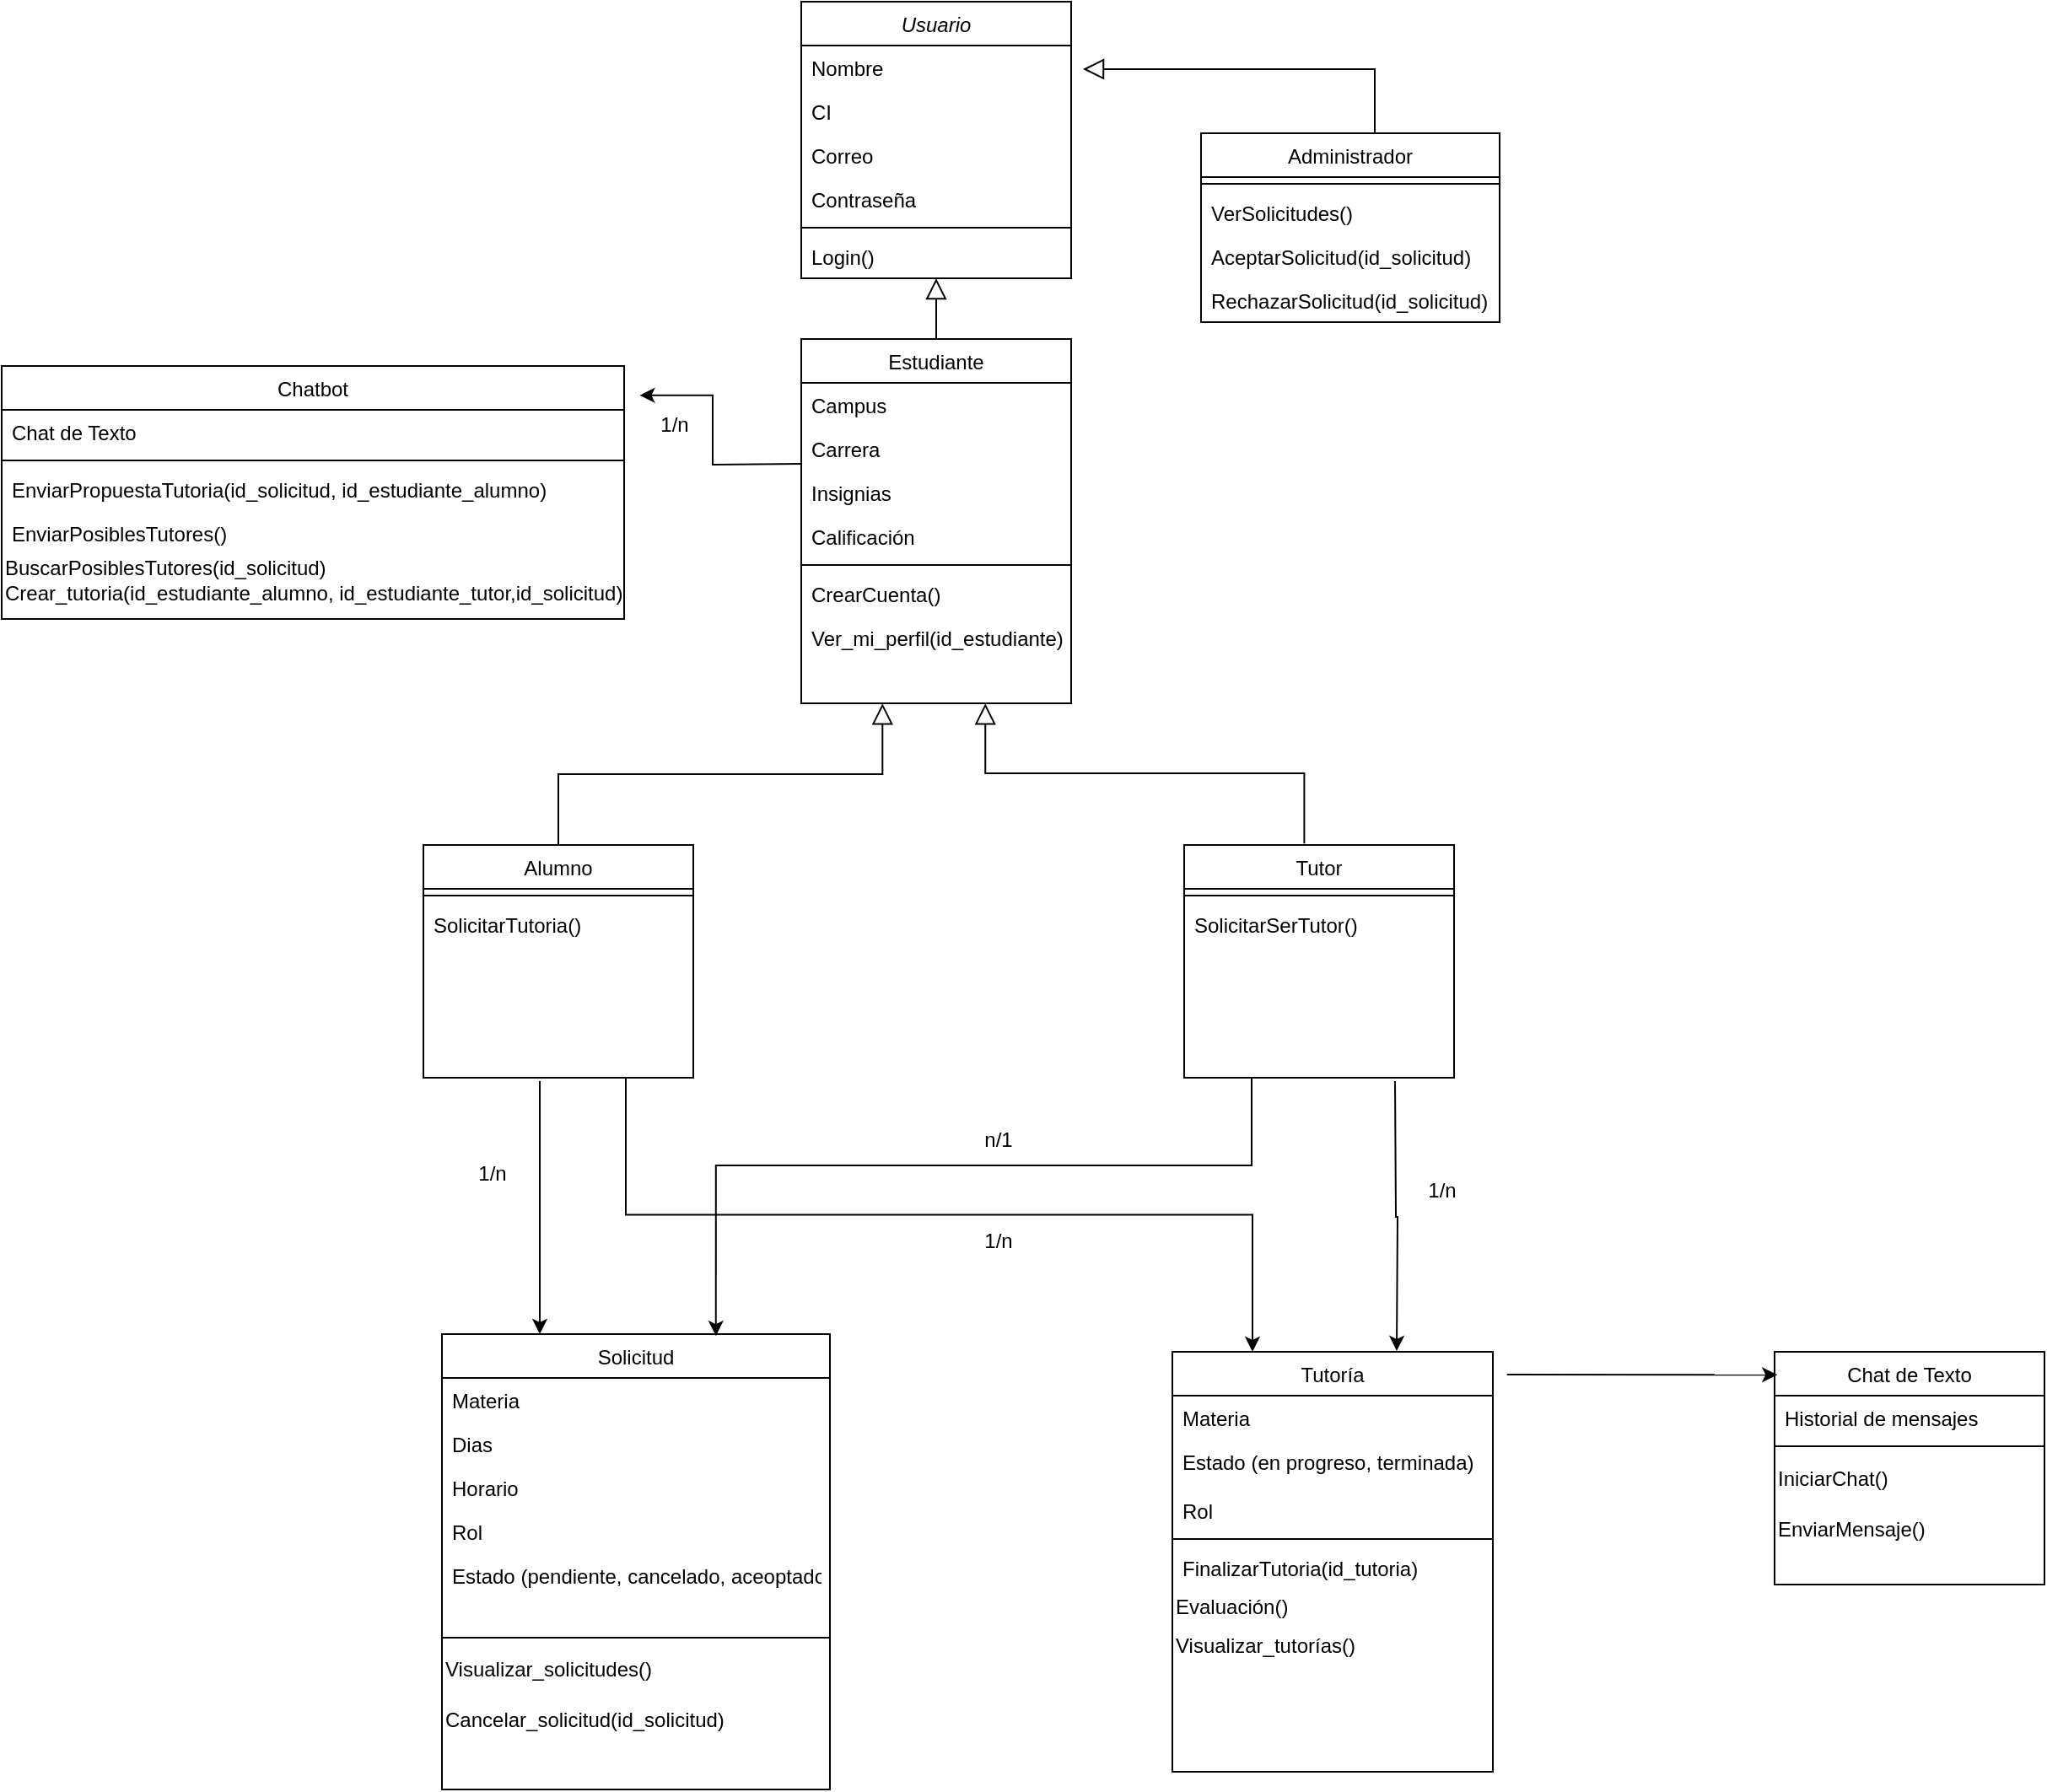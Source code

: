 <mxfile version="22.0.4" type="github">
  <diagram id="C5RBs43oDa-KdzZeNtuy" name="Page-1">
    <mxGraphModel dx="2442" dy="871" grid="0" gridSize="10" guides="1" tooltips="1" connect="1" arrows="1" fold="1" page="1" pageScale="1" pageWidth="827" pageHeight="1169" math="0" shadow="0">
      <root>
        <mxCell id="WIyWlLk6GJQsqaUBKTNV-0" />
        <mxCell id="WIyWlLk6GJQsqaUBKTNV-1" parent="WIyWlLk6GJQsqaUBKTNV-0" />
        <mxCell id="LoxbZ-BBBxb4CLW1c9WT-0" value="Usuario" style="swimlane;fontStyle=2;align=center;verticalAlign=top;childLayout=stackLayout;horizontal=1;startSize=26;horizontalStack=0;resizeParent=1;resizeLast=0;collapsible=1;marginBottom=0;rounded=0;shadow=0;strokeWidth=1;" parent="WIyWlLk6GJQsqaUBKTNV-1" vertex="1">
          <mxGeometry x="-197" width="160" height="164" as="geometry">
            <mxRectangle x="230" y="140" width="160" height="26" as="alternateBounds" />
          </mxGeometry>
        </mxCell>
        <mxCell id="LoxbZ-BBBxb4CLW1c9WT-1" value="Nombre" style="text;align=left;verticalAlign=top;spacingLeft=4;spacingRight=4;overflow=hidden;rotatable=0;points=[[0,0.5],[1,0.5]];portConstraint=eastwest;" parent="LoxbZ-BBBxb4CLW1c9WT-0" vertex="1">
          <mxGeometry y="26" width="160" height="26" as="geometry" />
        </mxCell>
        <mxCell id="LoxbZ-BBBxb4CLW1c9WT-2" value="CI" style="text;align=left;verticalAlign=top;spacingLeft=4;spacingRight=4;overflow=hidden;rotatable=0;points=[[0,0.5],[1,0.5]];portConstraint=eastwest;rounded=0;shadow=0;html=0;" parent="LoxbZ-BBBxb4CLW1c9WT-0" vertex="1">
          <mxGeometry y="52" width="160" height="26" as="geometry" />
        </mxCell>
        <mxCell id="LoxbZ-BBBxb4CLW1c9WT-3" value="Correo" style="text;align=left;verticalAlign=top;spacingLeft=4;spacingRight=4;overflow=hidden;rotatable=0;points=[[0,0.5],[1,0.5]];portConstraint=eastwest;rounded=0;shadow=0;html=0;" parent="LoxbZ-BBBxb4CLW1c9WT-0" vertex="1">
          <mxGeometry y="78" width="160" height="26" as="geometry" />
        </mxCell>
        <mxCell id="LoxbZ-BBBxb4CLW1c9WT-4" value="Contraseña" style="text;align=left;verticalAlign=top;spacingLeft=4;spacingRight=4;overflow=hidden;rotatable=0;points=[[0,0.5],[1,0.5]];portConstraint=eastwest;rounded=0;shadow=0;html=0;" parent="LoxbZ-BBBxb4CLW1c9WT-0" vertex="1">
          <mxGeometry y="104" width="160" height="26" as="geometry" />
        </mxCell>
        <mxCell id="LoxbZ-BBBxb4CLW1c9WT-5" value="" style="line;html=1;strokeWidth=1;align=left;verticalAlign=middle;spacingTop=-1;spacingLeft=3;spacingRight=3;rotatable=0;labelPosition=right;points=[];portConstraint=eastwest;" parent="LoxbZ-BBBxb4CLW1c9WT-0" vertex="1">
          <mxGeometry y="130" width="160" height="8" as="geometry" />
        </mxCell>
        <mxCell id="LoxbZ-BBBxb4CLW1c9WT-6" value="Login()" style="text;align=left;verticalAlign=top;spacingLeft=4;spacingRight=4;overflow=hidden;rotatable=0;points=[[0,0.5],[1,0.5]];portConstraint=eastwest;rounded=0;shadow=0;html=0;" parent="LoxbZ-BBBxb4CLW1c9WT-0" vertex="1">
          <mxGeometry y="138" width="160" height="26" as="geometry" />
        </mxCell>
        <mxCell id="LoxbZ-BBBxb4CLW1c9WT-7" value="Estudiante" style="swimlane;fontStyle=0;align=center;verticalAlign=top;childLayout=stackLayout;horizontal=1;startSize=26;horizontalStack=0;resizeParent=1;resizeLast=0;collapsible=1;marginBottom=0;rounded=0;shadow=0;strokeWidth=1;" parent="WIyWlLk6GJQsqaUBKTNV-1" vertex="1">
          <mxGeometry x="-197" y="200" width="160" height="216" as="geometry">
            <mxRectangle x="130" y="380" width="160" height="26" as="alternateBounds" />
          </mxGeometry>
        </mxCell>
        <mxCell id="LoxbZ-BBBxb4CLW1c9WT-8" value="Campus" style="text;align=left;verticalAlign=top;spacingLeft=4;spacingRight=4;overflow=hidden;rotatable=0;points=[[0,0.5],[1,0.5]];portConstraint=eastwest;" parent="LoxbZ-BBBxb4CLW1c9WT-7" vertex="1">
          <mxGeometry y="26" width="160" height="26" as="geometry" />
        </mxCell>
        <mxCell id="LoxbZ-BBBxb4CLW1c9WT-9" value="Carrera" style="text;align=left;verticalAlign=top;spacingLeft=4;spacingRight=4;overflow=hidden;rotatable=0;points=[[0,0.5],[1,0.5]];portConstraint=eastwest;rounded=0;shadow=0;html=0;" parent="LoxbZ-BBBxb4CLW1c9WT-7" vertex="1">
          <mxGeometry y="52" width="160" height="26" as="geometry" />
        </mxCell>
        <mxCell id="LoxbZ-BBBxb4CLW1c9WT-10" value="Insignias" style="text;align=left;verticalAlign=top;spacingLeft=4;spacingRight=4;overflow=hidden;rotatable=0;points=[[0,0.5],[1,0.5]];portConstraint=eastwest;rounded=0;shadow=0;html=0;" parent="LoxbZ-BBBxb4CLW1c9WT-7" vertex="1">
          <mxGeometry y="78" width="160" height="26" as="geometry" />
        </mxCell>
        <mxCell id="LoxbZ-BBBxb4CLW1c9WT-11" value="Calificación" style="text;align=left;verticalAlign=top;spacingLeft=4;spacingRight=4;overflow=hidden;rotatable=0;points=[[0,0.5],[1,0.5]];portConstraint=eastwest;rounded=0;shadow=0;html=0;" parent="LoxbZ-BBBxb4CLW1c9WT-7" vertex="1">
          <mxGeometry y="104" width="160" height="26" as="geometry" />
        </mxCell>
        <mxCell id="LoxbZ-BBBxb4CLW1c9WT-12" value="" style="line;html=1;strokeWidth=1;align=left;verticalAlign=middle;spacingTop=-1;spacingLeft=3;spacingRight=3;rotatable=0;labelPosition=right;points=[];portConstraint=eastwest;" parent="LoxbZ-BBBxb4CLW1c9WT-7" vertex="1">
          <mxGeometry y="130" width="160" height="8" as="geometry" />
        </mxCell>
        <mxCell id="LoxbZ-BBBxb4CLW1c9WT-13" value="CrearCuenta()" style="text;align=left;verticalAlign=top;spacingLeft=4;spacingRight=4;overflow=hidden;rotatable=0;points=[[0,0.5],[1,0.5]];portConstraint=eastwest;rounded=0;shadow=0;html=0;" parent="LoxbZ-BBBxb4CLW1c9WT-7" vertex="1">
          <mxGeometry y="138" width="160" height="26" as="geometry" />
        </mxCell>
        <mxCell id="LoxbZ-BBBxb4CLW1c9WT-14" value="Ver_mi_perfil(id_estudiante)" style="text;align=left;verticalAlign=top;spacingLeft=4;spacingRight=4;overflow=hidden;rotatable=0;points=[[0,0.5],[1,0.5]];portConstraint=eastwest;rounded=0;shadow=0;html=0;" parent="LoxbZ-BBBxb4CLW1c9WT-7" vertex="1">
          <mxGeometry y="164" width="160" height="26" as="geometry" />
        </mxCell>
        <mxCell id="LoxbZ-BBBxb4CLW1c9WT-16" value="" style="endArrow=block;endSize=10;endFill=0;shadow=0;strokeWidth=1;rounded=0;edgeStyle=elbowEdgeStyle;elbow=vertical;exitX=0.5;exitY=0;exitDx=0;exitDy=0;" parent="WIyWlLk6GJQsqaUBKTNV-1" source="LoxbZ-BBBxb4CLW1c9WT-7" target="LoxbZ-BBBxb4CLW1c9WT-6" edge="1">
          <mxGeometry width="160" relative="1" as="geometry">
            <mxPoint x="-277" y="340" as="sourcePoint" />
            <mxPoint x="-207" y="148" as="targetPoint" />
          </mxGeometry>
        </mxCell>
        <mxCell id="LoxbZ-BBBxb4CLW1c9WT-17" value="Administrador" style="swimlane;fontStyle=0;align=center;verticalAlign=top;childLayout=stackLayout;horizontal=1;startSize=26;horizontalStack=0;resizeParent=1;resizeLast=0;collapsible=1;marginBottom=0;rounded=0;shadow=0;strokeWidth=1;" parent="WIyWlLk6GJQsqaUBKTNV-1" vertex="1">
          <mxGeometry x="40" y="78" width="177" height="112" as="geometry">
            <mxRectangle x="340" y="380" width="170" height="26" as="alternateBounds" />
          </mxGeometry>
        </mxCell>
        <mxCell id="LoxbZ-BBBxb4CLW1c9WT-19" value="" style="line;html=1;strokeWidth=1;align=left;verticalAlign=middle;spacingTop=-1;spacingLeft=3;spacingRight=3;rotatable=0;labelPosition=right;points=[];portConstraint=eastwest;" parent="LoxbZ-BBBxb4CLW1c9WT-17" vertex="1">
          <mxGeometry y="26" width="177" height="8" as="geometry" />
        </mxCell>
        <mxCell id="LoxbZ-BBBxb4CLW1c9WT-20" value="VerSolicitudes()" style="text;align=left;verticalAlign=top;spacingLeft=4;spacingRight=4;overflow=hidden;rotatable=0;points=[[0,0.5],[1,0.5]];portConstraint=eastwest;" parent="LoxbZ-BBBxb4CLW1c9WT-17" vertex="1">
          <mxGeometry y="34" width="177" height="26" as="geometry" />
        </mxCell>
        <mxCell id="LoxbZ-BBBxb4CLW1c9WT-21" value="AceptarSolicitud(id_solicitud)" style="text;align=left;verticalAlign=top;spacingLeft=4;spacingRight=4;overflow=hidden;rotatable=0;points=[[0,0.5],[1,0.5]];portConstraint=eastwest;" parent="LoxbZ-BBBxb4CLW1c9WT-17" vertex="1">
          <mxGeometry y="60" width="177" height="26" as="geometry" />
        </mxCell>
        <mxCell id="C6bVtd2_61c9-cEvLfGj-0" value="RechazarSolicitud(id_solicitud)" style="text;align=left;verticalAlign=top;spacingLeft=4;spacingRight=4;overflow=hidden;rotatable=0;points=[[0,0.5],[1,0.5]];portConstraint=eastwest;" vertex="1" parent="LoxbZ-BBBxb4CLW1c9WT-17">
          <mxGeometry y="86" width="177" height="26" as="geometry" />
        </mxCell>
        <mxCell id="LoxbZ-BBBxb4CLW1c9WT-23" value="" style="endArrow=block;endSize=10;endFill=0;shadow=0;strokeWidth=1;rounded=0;edgeStyle=elbowEdgeStyle;elbow=vertical;" parent="WIyWlLk6GJQsqaUBKTNV-1" source="LoxbZ-BBBxb4CLW1c9WT-17" edge="1">
          <mxGeometry width="160" relative="1" as="geometry">
            <mxPoint x="-187" y="363" as="sourcePoint" />
            <mxPoint x="-30" y="40" as="targetPoint" />
            <Array as="points">
              <mxPoint x="143" y="40" />
            </Array>
          </mxGeometry>
        </mxCell>
        <mxCell id="LoxbZ-BBBxb4CLW1c9WT-24" value="Alumno" style="swimlane;fontStyle=0;align=center;verticalAlign=top;childLayout=stackLayout;horizontal=1;startSize=26;horizontalStack=0;resizeParent=1;resizeLast=0;collapsible=1;marginBottom=0;rounded=0;shadow=0;strokeWidth=1;" parent="WIyWlLk6GJQsqaUBKTNV-1" vertex="1">
          <mxGeometry x="-421" y="500" width="160" height="138" as="geometry">
            <mxRectangle x="130" y="380" width="160" height="26" as="alternateBounds" />
          </mxGeometry>
        </mxCell>
        <mxCell id="LoxbZ-BBBxb4CLW1c9WT-25" value="" style="line;html=1;strokeWidth=1;align=left;verticalAlign=middle;spacingTop=-1;spacingLeft=3;spacingRight=3;rotatable=0;labelPosition=right;points=[];portConstraint=eastwest;" parent="LoxbZ-BBBxb4CLW1c9WT-24" vertex="1">
          <mxGeometry y="26" width="160" height="8" as="geometry" />
        </mxCell>
        <mxCell id="LoxbZ-BBBxb4CLW1c9WT-26" value="SolicitarTutoria()" style="text;align=left;verticalAlign=top;spacingLeft=4;spacingRight=4;overflow=hidden;rotatable=0;points=[[0,0.5],[1,0.5]];portConstraint=eastwest;fontStyle=0" parent="LoxbZ-BBBxb4CLW1c9WT-24" vertex="1">
          <mxGeometry y="34" width="160" height="26" as="geometry" />
        </mxCell>
        <mxCell id="LoxbZ-BBBxb4CLW1c9WT-28" value="Tutor" style="swimlane;fontStyle=0;align=center;verticalAlign=top;childLayout=stackLayout;horizontal=1;startSize=26;horizontalStack=0;resizeParent=1;resizeLast=0;collapsible=1;marginBottom=0;rounded=0;shadow=0;strokeWidth=1;" parent="WIyWlLk6GJQsqaUBKTNV-1" vertex="1">
          <mxGeometry x="30" y="500" width="160" height="138" as="geometry">
            <mxRectangle x="130" y="380" width="160" height="26" as="alternateBounds" />
          </mxGeometry>
        </mxCell>
        <mxCell id="LoxbZ-BBBxb4CLW1c9WT-29" value="" style="line;html=1;strokeWidth=1;align=left;verticalAlign=middle;spacingTop=-1;spacingLeft=3;spacingRight=3;rotatable=0;labelPosition=right;points=[];portConstraint=eastwest;" parent="LoxbZ-BBBxb4CLW1c9WT-28" vertex="1">
          <mxGeometry y="26" width="160" height="8" as="geometry" />
        </mxCell>
        <mxCell id="LoxbZ-BBBxb4CLW1c9WT-30" value="SolicitarSerTutor()" style="text;align=left;verticalAlign=top;spacingLeft=4;spacingRight=4;overflow=hidden;rotatable=0;points=[[0,0.5],[1,0.5]];portConstraint=eastwest;" parent="LoxbZ-BBBxb4CLW1c9WT-28" vertex="1">
          <mxGeometry y="34" width="160" height="26" as="geometry" />
        </mxCell>
        <mxCell id="LoxbZ-BBBxb4CLW1c9WT-31" value="Tutoría" style="swimlane;fontStyle=0;align=center;verticalAlign=top;childLayout=stackLayout;horizontal=1;startSize=26;horizontalStack=0;resizeParent=1;resizeLast=0;collapsible=1;marginBottom=0;rounded=0;shadow=0;strokeWidth=1;" parent="WIyWlLk6GJQsqaUBKTNV-1" vertex="1">
          <mxGeometry x="23" y="800.5" width="190" height="249" as="geometry">
            <mxRectangle x="340" y="380" width="170" height="26" as="alternateBounds" />
          </mxGeometry>
        </mxCell>
        <mxCell id="LoxbZ-BBBxb4CLW1c9WT-32" value="Materia" style="text;align=left;verticalAlign=top;spacingLeft=4;spacingRight=4;overflow=hidden;rotatable=0;points=[[0,0.5],[1,0.5]];portConstraint=eastwest;" parent="LoxbZ-BBBxb4CLW1c9WT-31" vertex="1">
          <mxGeometry y="26" width="190" height="26" as="geometry" />
        </mxCell>
        <mxCell id="LoxbZ-BBBxb4CLW1c9WT-33" value="Estado (en progreso, terminada)" style="text;align=left;verticalAlign=top;spacingLeft=4;spacingRight=4;overflow=hidden;rotatable=0;points=[[0,0.5],[1,0.5]];portConstraint=eastwest;" parent="LoxbZ-BBBxb4CLW1c9WT-31" vertex="1">
          <mxGeometry y="52" width="190" height="29" as="geometry" />
        </mxCell>
        <mxCell id="LoxbZ-BBBxb4CLW1c9WT-34" value="Rol" style="text;align=left;verticalAlign=top;spacingLeft=4;spacingRight=4;overflow=hidden;rotatable=0;points=[[0,0.5],[1,0.5]];portConstraint=eastwest;" parent="LoxbZ-BBBxb4CLW1c9WT-31" vertex="1">
          <mxGeometry y="81" width="190" height="26" as="geometry" />
        </mxCell>
        <mxCell id="LoxbZ-BBBxb4CLW1c9WT-35" value="" style="line;html=1;strokeWidth=1;align=left;verticalAlign=middle;spacingTop=-1;spacingLeft=3;spacingRight=3;rotatable=0;labelPosition=right;points=[];portConstraint=eastwest;" parent="LoxbZ-BBBxb4CLW1c9WT-31" vertex="1">
          <mxGeometry y="107" width="190" height="8" as="geometry" />
        </mxCell>
        <mxCell id="LoxbZ-BBBxb4CLW1c9WT-36" value="FinalizarTutoria(id_tutoria)" style="text;align=left;verticalAlign=top;spacingLeft=4;spacingRight=4;overflow=hidden;rotatable=0;points=[[0,0.5],[1,0.5]];portConstraint=eastwest;" parent="LoxbZ-BBBxb4CLW1c9WT-31" vertex="1">
          <mxGeometry y="115" width="190" height="22" as="geometry" />
        </mxCell>
        <mxCell id="LoxbZ-BBBxb4CLW1c9WT-37" value="&lt;span style=&quot;color: rgb(0, 0, 0); font-family: Helvetica; font-size: 12px; font-style: normal; font-variant-ligatures: normal; font-variant-caps: normal; font-weight: 400; letter-spacing: normal; orphans: 2; text-align: center; text-indent: 0px; text-transform: none; widows: 2; word-spacing: 0px; -webkit-text-stroke-width: 0px; background-color: rgb(255, 255, 255); text-decoration-thickness: initial; text-decoration-style: initial; text-decoration-color: initial; float: none; display: inline !important;&quot;&gt;Evaluación()&lt;/span&gt;" style="text;whiteSpace=wrap;html=1;" parent="LoxbZ-BBBxb4CLW1c9WT-31" vertex="1">
          <mxGeometry y="137" width="190" height="23" as="geometry" />
        </mxCell>
        <mxCell id="LoxbZ-BBBxb4CLW1c9WT-38" value="Visualizar_tutorías()" style="text;whiteSpace=wrap;html=1;" parent="LoxbZ-BBBxb4CLW1c9WT-31" vertex="1">
          <mxGeometry y="160" width="190" height="20" as="geometry" />
        </mxCell>
        <mxCell id="LoxbZ-BBBxb4CLW1c9WT-39" value="" style="endArrow=block;endSize=10;endFill=0;shadow=0;strokeWidth=1;rounded=0;edgeStyle=elbowEdgeStyle;elbow=vertical;exitX=0.5;exitY=0;exitDx=0;exitDy=0;entryX=0.301;entryY=1.003;entryDx=0;entryDy=0;entryPerimeter=0;" parent="WIyWlLk6GJQsqaUBKTNV-1" source="LoxbZ-BBBxb4CLW1c9WT-24" edge="1">
          <mxGeometry width="160" relative="1" as="geometry">
            <mxPoint x="-349" y="408" as="sourcePoint" />
            <mxPoint x="-148.84" y="416.078" as="targetPoint" />
            <Array as="points" />
          </mxGeometry>
        </mxCell>
        <mxCell id="LoxbZ-BBBxb4CLW1c9WT-40" value="" style="endArrow=block;endSize=10;endFill=0;shadow=0;strokeWidth=1;rounded=0;edgeStyle=elbowEdgeStyle;elbow=vertical;exitX=0.445;exitY=-0.006;exitDx=0;exitDy=0;exitPerimeter=0;entryX=0.682;entryY=1.003;entryDx=0;entryDy=0;entryPerimeter=0;" parent="WIyWlLk6GJQsqaUBKTNV-1" source="LoxbZ-BBBxb4CLW1c9WT-28" edge="1">
          <mxGeometry width="160" relative="1" as="geometry">
            <mxPoint x="-257" y="410" as="sourcePoint" />
            <mxPoint x="-87.88" y="416.078" as="targetPoint" />
          </mxGeometry>
        </mxCell>
        <mxCell id="LoxbZ-BBBxb4CLW1c9WT-41" value="Chatbot" style="swimlane;fontStyle=0;align=center;verticalAlign=top;childLayout=stackLayout;horizontal=1;startSize=26;horizontalStack=0;resizeParent=1;resizeLast=0;collapsible=1;marginBottom=0;rounded=0;shadow=0;strokeWidth=1;" parent="WIyWlLk6GJQsqaUBKTNV-1" vertex="1">
          <mxGeometry x="-671" y="216" width="369" height="150" as="geometry">
            <mxRectangle x="340" y="380" width="170" height="26" as="alternateBounds" />
          </mxGeometry>
        </mxCell>
        <mxCell id="LoxbZ-BBBxb4CLW1c9WT-42" value="Chat de Texto" style="text;align=left;verticalAlign=top;spacingLeft=4;spacingRight=4;overflow=hidden;rotatable=0;points=[[0,0.5],[1,0.5]];portConstraint=eastwest;" parent="LoxbZ-BBBxb4CLW1c9WT-41" vertex="1">
          <mxGeometry y="26" width="369" height="26" as="geometry" />
        </mxCell>
        <mxCell id="LoxbZ-BBBxb4CLW1c9WT-43" value="" style="line;html=1;strokeWidth=1;align=left;verticalAlign=middle;spacingTop=-1;spacingLeft=3;spacingRight=3;rotatable=0;labelPosition=right;points=[];portConstraint=eastwest;" parent="LoxbZ-BBBxb4CLW1c9WT-41" vertex="1">
          <mxGeometry y="52" width="369" height="8" as="geometry" />
        </mxCell>
        <mxCell id="LoxbZ-BBBxb4CLW1c9WT-44" value="EnviarPropuestaTutoria(id_solicitud, id_estudiante_alumno)" style="text;align=left;verticalAlign=top;spacingLeft=4;spacingRight=4;overflow=hidden;rotatable=0;points=[[0,0.5],[1,0.5]];portConstraint=eastwest;" parent="LoxbZ-BBBxb4CLW1c9WT-41" vertex="1">
          <mxGeometry y="60" width="369" height="26" as="geometry" />
        </mxCell>
        <mxCell id="LoxbZ-BBBxb4CLW1c9WT-45" value="EnviarPosiblesTutores()" style="text;align=left;verticalAlign=top;spacingLeft=4;spacingRight=4;overflow=hidden;rotatable=0;points=[[0,0.5],[1,0.5]];portConstraint=eastwest;" parent="LoxbZ-BBBxb4CLW1c9WT-41" vertex="1">
          <mxGeometry y="86" width="369" height="26" as="geometry" />
        </mxCell>
        <mxCell id="LoxbZ-BBBxb4CLW1c9WT-47" value="BuscarPosiblesTutores(id_solicitud)&lt;br&gt;Crear_tutoria(id_estudiante_alumno, id_estudiante_tutor,id_solicitud)" style="text;html=1;strokeColor=none;fillColor=none;align=left;verticalAlign=middle;whiteSpace=wrap;rounded=0;" parent="LoxbZ-BBBxb4CLW1c9WT-41" vertex="1">
          <mxGeometry y="112" width="369" height="30" as="geometry" />
        </mxCell>
        <mxCell id="LoxbZ-BBBxb4CLW1c9WT-48" value="Chat de Texto" style="swimlane;fontStyle=0;align=center;verticalAlign=top;childLayout=stackLayout;horizontal=1;startSize=26;horizontalStack=0;resizeParent=1;resizeLast=0;collapsible=1;marginBottom=0;rounded=0;shadow=0;strokeWidth=1;" parent="WIyWlLk6GJQsqaUBKTNV-1" vertex="1">
          <mxGeometry x="380" y="800.5" width="160" height="138" as="geometry">
            <mxRectangle x="340" y="380" width="170" height="26" as="alternateBounds" />
          </mxGeometry>
        </mxCell>
        <mxCell id="LoxbZ-BBBxb4CLW1c9WT-49" value="Historial de mensajes" style="text;align=left;verticalAlign=top;spacingLeft=4;spacingRight=4;overflow=hidden;rotatable=0;points=[[0,0.5],[1,0.5]];portConstraint=eastwest;" parent="LoxbZ-BBBxb4CLW1c9WT-48" vertex="1">
          <mxGeometry y="26" width="160" height="26" as="geometry" />
        </mxCell>
        <mxCell id="LoxbZ-BBBxb4CLW1c9WT-50" value="" style="line;html=1;strokeWidth=1;align=left;verticalAlign=middle;spacingTop=-1;spacingLeft=3;spacingRight=3;rotatable=0;labelPosition=right;points=[];portConstraint=eastwest;" parent="LoxbZ-BBBxb4CLW1c9WT-48" vertex="1">
          <mxGeometry y="52" width="160" height="8" as="geometry" />
        </mxCell>
        <mxCell id="LoxbZ-BBBxb4CLW1c9WT-51" value="IniciarChat()" style="text;html=1;strokeColor=none;fillColor=none;align=left;verticalAlign=middle;whiteSpace=wrap;rounded=0;" parent="LoxbZ-BBBxb4CLW1c9WT-48" vertex="1">
          <mxGeometry y="60" width="160" height="30" as="geometry" />
        </mxCell>
        <mxCell id="LoxbZ-BBBxb4CLW1c9WT-52" value="EnviarMensaje()" style="text;html=1;strokeColor=none;fillColor=none;align=left;verticalAlign=middle;whiteSpace=wrap;rounded=0;" parent="LoxbZ-BBBxb4CLW1c9WT-48" vertex="1">
          <mxGeometry y="90" width="160" height="30" as="geometry" />
        </mxCell>
        <mxCell id="LoxbZ-BBBxb4CLW1c9WT-53" value="" style="endArrow=classic;html=1;rounded=0;exitX=1.044;exitY=0.054;exitDx=0;exitDy=0;entryX=0.01;entryY=0.099;entryDx=0;entryDy=0;entryPerimeter=0;exitPerimeter=0;" parent="WIyWlLk6GJQsqaUBKTNV-1" source="LoxbZ-BBBxb4CLW1c9WT-31" target="LoxbZ-BBBxb4CLW1c9WT-48" edge="1">
          <mxGeometry width="50" height="50" relative="1" as="geometry">
            <mxPoint x="193" y="914" as="sourcePoint" />
            <mxPoint x="243" y="864" as="targetPoint" />
          </mxGeometry>
        </mxCell>
        <mxCell id="LoxbZ-BBBxb4CLW1c9WT-54" value="Solicitud" style="swimlane;fontStyle=0;align=center;verticalAlign=top;childLayout=stackLayout;horizontal=1;startSize=26;horizontalStack=0;resizeParent=1;resizeLast=0;collapsible=1;marginBottom=0;rounded=0;shadow=0;strokeWidth=1;" parent="WIyWlLk6GJQsqaUBKTNV-1" vertex="1">
          <mxGeometry x="-410" y="790" width="230" height="270" as="geometry">
            <mxRectangle x="340" y="380" width="170" height="26" as="alternateBounds" />
          </mxGeometry>
        </mxCell>
        <mxCell id="LoxbZ-BBBxb4CLW1c9WT-55" value="Materia" style="text;align=left;verticalAlign=top;spacingLeft=4;spacingRight=4;overflow=hidden;rotatable=0;points=[[0,0.5],[1,0.5]];portConstraint=eastwest;" parent="LoxbZ-BBBxb4CLW1c9WT-54" vertex="1">
          <mxGeometry y="26" width="230" height="26" as="geometry" />
        </mxCell>
        <mxCell id="LoxbZ-BBBxb4CLW1c9WT-56" value="Dias" style="text;align=left;verticalAlign=top;spacingLeft=4;spacingRight=4;overflow=hidden;rotatable=0;points=[[0,0.5],[1,0.5]];portConstraint=eastwest;" parent="LoxbZ-BBBxb4CLW1c9WT-54" vertex="1">
          <mxGeometry y="52" width="230" height="26" as="geometry" />
        </mxCell>
        <mxCell id="LoxbZ-BBBxb4CLW1c9WT-57" value="Horario" style="text;align=left;verticalAlign=top;spacingLeft=4;spacingRight=4;overflow=hidden;rotatable=0;points=[[0,0.5],[1,0.5]];portConstraint=eastwest;" parent="LoxbZ-BBBxb4CLW1c9WT-54" vertex="1">
          <mxGeometry y="78" width="230" height="26" as="geometry" />
        </mxCell>
        <mxCell id="LoxbZ-BBBxb4CLW1c9WT-58" value="Rol" style="text;align=left;verticalAlign=top;spacingLeft=4;spacingRight=4;overflow=hidden;rotatable=0;points=[[0,0.5],[1,0.5]];portConstraint=eastwest;" parent="LoxbZ-BBBxb4CLW1c9WT-54" vertex="1">
          <mxGeometry y="104" width="230" height="26" as="geometry" />
        </mxCell>
        <mxCell id="LoxbZ-BBBxb4CLW1c9WT-59" value="Estado (pendiente, cancelado, aceoptado)" style="text;align=left;verticalAlign=top;spacingLeft=4;spacingRight=4;overflow=hidden;rotatable=0;points=[[0,0.5],[1,0.5]];portConstraint=eastwest;" parent="LoxbZ-BBBxb4CLW1c9WT-54" vertex="1">
          <mxGeometry y="130" width="230" height="46" as="geometry" />
        </mxCell>
        <mxCell id="LoxbZ-BBBxb4CLW1c9WT-60" value="" style="line;html=1;strokeWidth=1;align=left;verticalAlign=middle;spacingTop=-1;spacingLeft=3;spacingRight=3;rotatable=0;labelPosition=right;points=[];portConstraint=eastwest;" parent="LoxbZ-BBBxb4CLW1c9WT-54" vertex="1">
          <mxGeometry y="176" width="230" height="8" as="geometry" />
        </mxCell>
        <mxCell id="LoxbZ-BBBxb4CLW1c9WT-61" value="Visualizar_solicitudes()" style="text;html=1;strokeColor=none;fillColor=none;align=left;verticalAlign=middle;whiteSpace=wrap;rounded=0;" parent="LoxbZ-BBBxb4CLW1c9WT-54" vertex="1">
          <mxGeometry y="184" width="230" height="30" as="geometry" />
        </mxCell>
        <mxCell id="c9Z6ZMW4_ZhZTcx_s8q3-0" value="Cancelar_solicitud(id_solicitud)" style="text;html=1;strokeColor=none;fillColor=none;align=left;verticalAlign=middle;whiteSpace=wrap;rounded=0;" parent="LoxbZ-BBBxb4CLW1c9WT-54" vertex="1">
          <mxGeometry y="214" width="230" height="30" as="geometry" />
        </mxCell>
        <mxCell id="LoxbZ-BBBxb4CLW1c9WT-62" style="edgeStyle=orthogonalEdgeStyle;rounded=0;orthogonalLoop=1;jettySize=auto;html=1;exitX=0.25;exitY=1;exitDx=0;exitDy=0;entryX=0.706;entryY=0.004;entryDx=0;entryDy=0;entryPerimeter=0;" parent="WIyWlLk6GJQsqaUBKTNV-1" source="LoxbZ-BBBxb4CLW1c9WT-28" target="LoxbZ-BBBxb4CLW1c9WT-54" edge="1">
          <mxGeometry relative="1" as="geometry">
            <Array as="points">
              <mxPoint x="70" y="690" />
              <mxPoint x="-248" y="690" />
            </Array>
          </mxGeometry>
        </mxCell>
        <mxCell id="LoxbZ-BBBxb4CLW1c9WT-69" style="edgeStyle=orthogonalEdgeStyle;rounded=0;orthogonalLoop=1;jettySize=auto;html=1;exitX=0.75;exitY=1;exitDx=0;exitDy=0;entryX=0.25;entryY=0;entryDx=0;entryDy=0;" parent="WIyWlLk6GJQsqaUBKTNV-1" source="LoxbZ-BBBxb4CLW1c9WT-24" target="LoxbZ-BBBxb4CLW1c9WT-31" edge="1">
          <mxGeometry relative="1" as="geometry">
            <mxPoint x="-205" y="598" as="sourcePoint" />
            <mxPoint x="-156" y="622" as="targetPoint" />
          </mxGeometry>
        </mxCell>
        <mxCell id="LoxbZ-BBBxb4CLW1c9WT-70" style="edgeStyle=orthogonalEdgeStyle;rounded=0;orthogonalLoop=1;jettySize=auto;html=1;" parent="WIyWlLk6GJQsqaUBKTNV-1" edge="1">
          <mxGeometry relative="1" as="geometry">
            <mxPoint x="155" y="640" as="sourcePoint" />
            <mxPoint x="156" y="800" as="targetPoint" />
          </mxGeometry>
        </mxCell>
        <mxCell id="LoxbZ-BBBxb4CLW1c9WT-71" value="n/1" style="text;html=1;strokeColor=none;fillColor=none;align=center;verticalAlign=middle;whiteSpace=wrap;rounded=0;" parent="WIyWlLk6GJQsqaUBKTNV-1" vertex="1">
          <mxGeometry x="-110" y="660" width="60" height="30" as="geometry" />
        </mxCell>
        <mxCell id="LoxbZ-BBBxb4CLW1c9WT-72" value="1/n" style="text;html=1;strokeColor=none;fillColor=none;align=center;verticalAlign=middle;whiteSpace=wrap;rounded=0;" parent="WIyWlLk6GJQsqaUBKTNV-1" vertex="1">
          <mxGeometry x="-110" y="720" width="60" height="30" as="geometry" />
        </mxCell>
        <mxCell id="LoxbZ-BBBxb4CLW1c9WT-74" style="edgeStyle=orthogonalEdgeStyle;rounded=0;orthogonalLoop=1;jettySize=auto;html=1;entryX=1.025;entryY=0.116;entryDx=0;entryDy=0;entryPerimeter=0;" parent="WIyWlLk6GJQsqaUBKTNV-1" target="LoxbZ-BBBxb4CLW1c9WT-41" edge="1">
          <mxGeometry relative="1" as="geometry">
            <mxPoint x="-197" y="274" as="sourcePoint" />
            <mxPoint x="-568" y="274" as="targetPoint" />
          </mxGeometry>
        </mxCell>
        <mxCell id="LoxbZ-BBBxb4CLW1c9WT-75" value="1/n" style="text;html=1;strokeColor=none;fillColor=none;align=center;verticalAlign=middle;whiteSpace=wrap;rounded=0;" parent="WIyWlLk6GJQsqaUBKTNV-1" vertex="1">
          <mxGeometry x="-302" y="236" width="60" height="30" as="geometry" />
        </mxCell>
        <mxCell id="LoxbZ-BBBxb4CLW1c9WT-27" style="edgeStyle=orthogonalEdgeStyle;rounded=0;orthogonalLoop=1;jettySize=auto;html=1;" parent="WIyWlLk6GJQsqaUBKTNV-1" edge="1">
          <mxGeometry relative="1" as="geometry">
            <mxPoint x="-352" y="640" as="sourcePoint" />
            <mxPoint x="-352" y="790" as="targetPoint" />
          </mxGeometry>
        </mxCell>
        <mxCell id="LoxbZ-BBBxb4CLW1c9WT-78" value="1/n" style="text;html=1;strokeColor=none;fillColor=none;align=center;verticalAlign=middle;whiteSpace=wrap;rounded=0;" parent="WIyWlLk6GJQsqaUBKTNV-1" vertex="1">
          <mxGeometry x="153" y="690" width="60" height="30" as="geometry" />
        </mxCell>
        <mxCell id="LoxbZ-BBBxb4CLW1c9WT-79" value="1/n" style="text;html=1;strokeColor=none;fillColor=none;align=center;verticalAlign=middle;whiteSpace=wrap;rounded=0;" parent="WIyWlLk6GJQsqaUBKTNV-1" vertex="1">
          <mxGeometry x="-410" y="680" width="60" height="30" as="geometry" />
        </mxCell>
      </root>
    </mxGraphModel>
  </diagram>
</mxfile>
